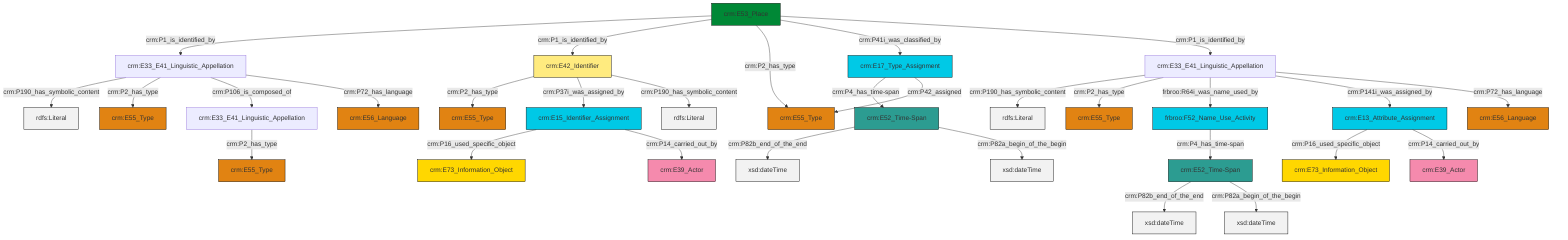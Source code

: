 graph TD
classDef Literal fill:#f2f2f2,stroke:#000000;
classDef CRM_Entity fill:#FFFFFF,stroke:#000000;
classDef Temporal_Entity fill:#00C9E6, stroke:#000000;
classDef Type fill:#E18312, stroke:#000000;
classDef Time-Span fill:#2C9C91, stroke:#000000;
classDef Appellation fill:#FFEB7F, stroke:#000000;
classDef Place fill:#008836, stroke:#000000;
classDef Persistent_Item fill:#B266B2, stroke:#000000;
classDef Conceptual_Object fill:#FFD700, stroke:#000000;
classDef Physical_Thing fill:#D2B48C, stroke:#000000;
classDef Actor fill:#f58aad, stroke:#000000;
classDef PC_Classes fill:#4ce600, stroke:#000000;
classDef Multi fill:#cccccc,stroke:#000000;

0["crm:E33_E41_Linguistic_Appellation"]:::Default -->|crm:P190_has_symbolic_content| 1[rdfs:Literal]:::Literal
2["crm:E13_Attribute_Assignment"]:::Temporal_Entity -->|crm:P16_used_specific_object| 3["crm:E73_Information_Object"]:::Conceptual_Object
5["crm:E53_Place"]:::Place -->|crm:P1_is_identified_by| 6["crm:E33_E41_Linguistic_Appellation"]:::Default
7["crm:E15_Identifier_Assignment"]:::Temporal_Entity -->|crm:P16_used_specific_object| 8["crm:E73_Information_Object"]:::Conceptual_Object
9["crm:E52_Time-Span"]:::Time-Span -->|crm:P82b_end_of_the_end| 10[xsd:dateTime]:::Literal
5["crm:E53_Place"]:::Place -->|crm:P1_is_identified_by| 11["crm:E42_Identifier"]:::Appellation
6["crm:E33_E41_Linguistic_Appellation"]:::Default -->|crm:P190_has_symbolic_content| 22[rdfs:Literal]:::Literal
11["crm:E42_Identifier"]:::Appellation -->|crm:P2_has_type| 18["crm:E55_Type"]:::Type
6["crm:E33_E41_Linguistic_Appellation"]:::Default -->|crm:P2_has_type| 14["crm:E55_Type"]:::Type
25["crm:E52_Time-Span"]:::Time-Span -->|crm:P82b_end_of_the_end| 26[xsd:dateTime]:::Literal
9["crm:E52_Time-Span"]:::Time-Span -->|crm:P82a_begin_of_the_begin| 30[xsd:dateTime]:::Literal
5["crm:E53_Place"]:::Place -->|crm:P2_has_type| 16["crm:E55_Type"]:::Type
0["crm:E33_E41_Linguistic_Appellation"]:::Default -->|crm:P2_has_type| 20["crm:E55_Type"]:::Type
25["crm:E52_Time-Span"]:::Time-Span -->|crm:P82a_begin_of_the_begin| 31[xsd:dateTime]:::Literal
5["crm:E53_Place"]:::Place -->|crm:P41i_was_classified_by| 32["crm:E17_Type_Assignment"]:::Temporal_Entity
5["crm:E53_Place"]:::Place -->|crm:P1_is_identified_by| 0["crm:E33_E41_Linguistic_Appellation"]:::Default
6["crm:E33_E41_Linguistic_Appellation"]:::Default -->|crm:P106_is_composed_of| 35["crm:E33_E41_Linguistic_Appellation"]:::Default
6["crm:E33_E41_Linguistic_Appellation"]:::Default -->|crm:P72_has_language| 36["crm:E56_Language"]:::Type
11["crm:E42_Identifier"]:::Appellation -->|crm:P37i_was_assigned_by| 7["crm:E15_Identifier_Assignment"]:::Temporal_Entity
32["crm:E17_Type_Assignment"]:::Temporal_Entity -->|crm:P4_has_time-span| 25["crm:E52_Time-Span"]:::Time-Span
7["crm:E15_Identifier_Assignment"]:::Temporal_Entity -->|crm:P14_carried_out_by| 37["crm:E39_Actor"]:::Actor
35["crm:E33_E41_Linguistic_Appellation"]:::Default -->|crm:P2_has_type| 12["crm:E55_Type"]:::Type
0["crm:E33_E41_Linguistic_Appellation"]:::Default -->|frbroo:R64i_was_name_used_by| 45["frbroo:F52_Name_Use_Activity"]:::Temporal_Entity
0["crm:E33_E41_Linguistic_Appellation"]:::Default -->|crm:P141i_was_assigned_by| 2["crm:E13_Attribute_Assignment"]:::Temporal_Entity
45["frbroo:F52_Name_Use_Activity"]:::Temporal_Entity -->|crm:P4_has_time-span| 9["crm:E52_Time-Span"]:::Time-Span
32["crm:E17_Type_Assignment"]:::Temporal_Entity -->|crm:P42_assigned| 16["crm:E55_Type"]:::Type
0["crm:E33_E41_Linguistic_Appellation"]:::Default -->|crm:P72_has_language| 27["crm:E56_Language"]:::Type
2["crm:E13_Attribute_Assignment"]:::Temporal_Entity -->|crm:P14_carried_out_by| 48["crm:E39_Actor"]:::Actor
11["crm:E42_Identifier"]:::Appellation -->|crm:P190_has_symbolic_content| 52[rdfs:Literal]:::Literal